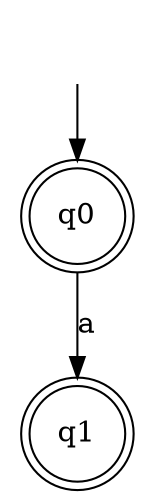 digraph {
	start [style = "invis"]
	start -> "q0"
	"q0" [shape=doublecircle]
	"q1" [shape=doublecircle]
	"q0" -> "q1"
[label = "a"]}